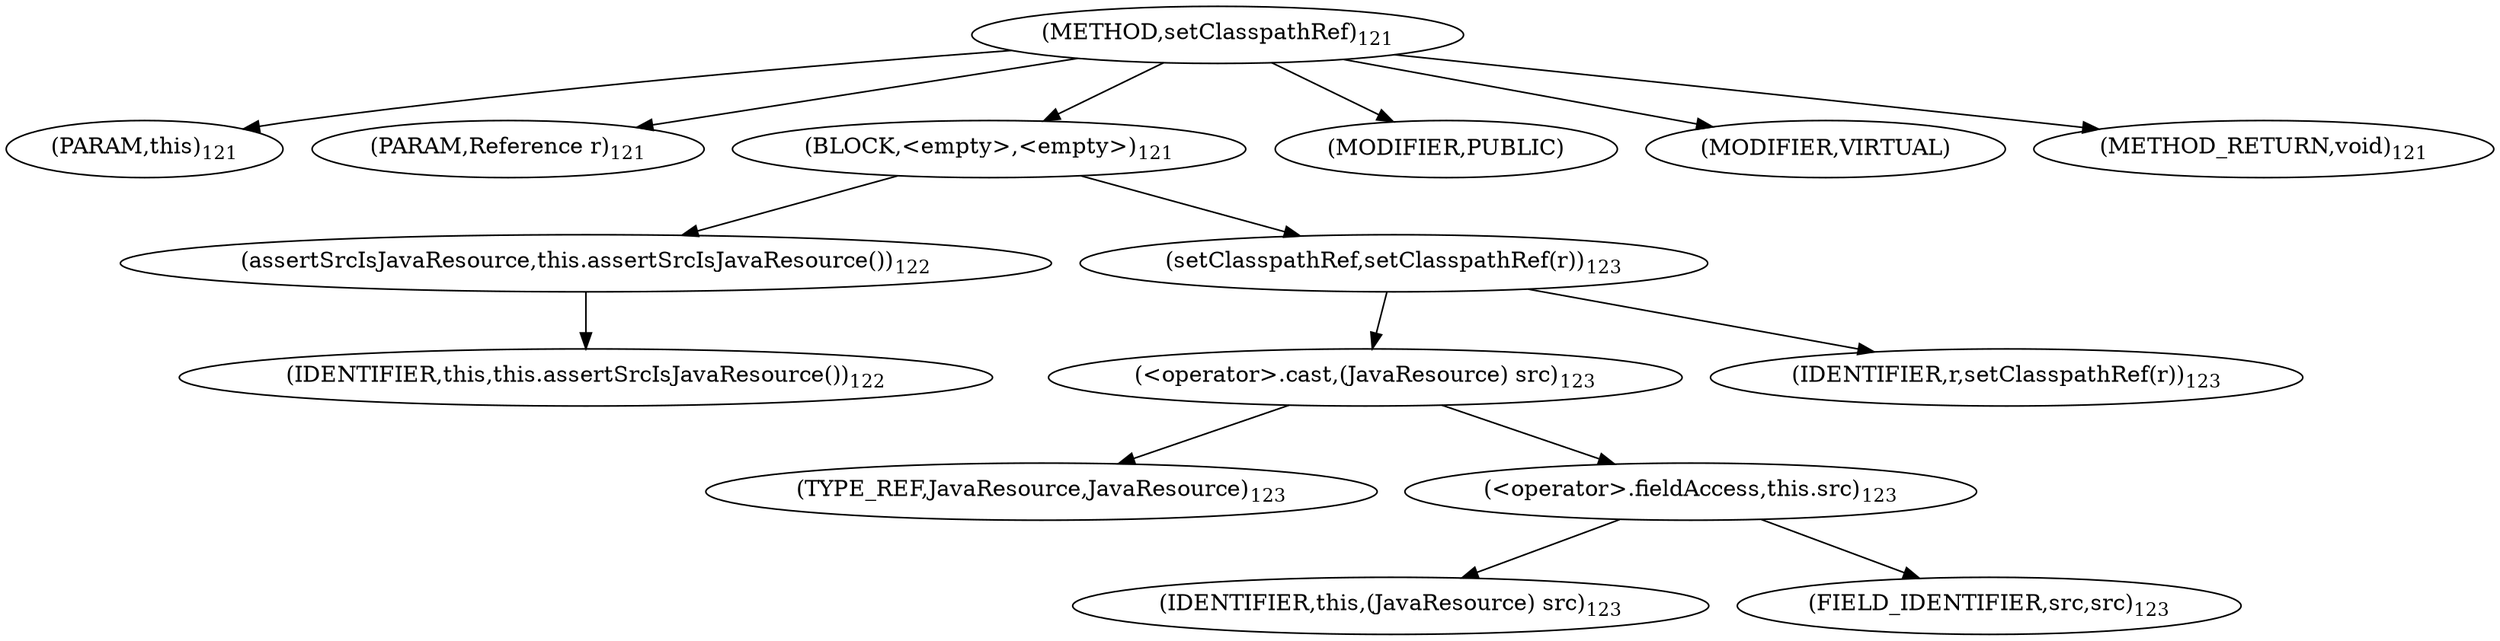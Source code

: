 digraph "setClasspathRef" {  
"124" [label = <(METHOD,setClasspathRef)<SUB>121</SUB>> ]
"14" [label = <(PARAM,this)<SUB>121</SUB>> ]
"125" [label = <(PARAM,Reference r)<SUB>121</SUB>> ]
"126" [label = <(BLOCK,&lt;empty&gt;,&lt;empty&gt;)<SUB>121</SUB>> ]
"127" [label = <(assertSrcIsJavaResource,this.assertSrcIsJavaResource())<SUB>122</SUB>> ]
"13" [label = <(IDENTIFIER,this,this.assertSrcIsJavaResource())<SUB>122</SUB>> ]
"128" [label = <(setClasspathRef,setClasspathRef(r))<SUB>123</SUB>> ]
"129" [label = <(&lt;operator&gt;.cast,(JavaResource) src)<SUB>123</SUB>> ]
"130" [label = <(TYPE_REF,JavaResource,JavaResource)<SUB>123</SUB>> ]
"131" [label = <(&lt;operator&gt;.fieldAccess,this.src)<SUB>123</SUB>> ]
"132" [label = <(IDENTIFIER,this,(JavaResource) src)<SUB>123</SUB>> ]
"133" [label = <(FIELD_IDENTIFIER,src,src)<SUB>123</SUB>> ]
"134" [label = <(IDENTIFIER,r,setClasspathRef(r))<SUB>123</SUB>> ]
"135" [label = <(MODIFIER,PUBLIC)> ]
"136" [label = <(MODIFIER,VIRTUAL)> ]
"137" [label = <(METHOD_RETURN,void)<SUB>121</SUB>> ]
  "124" -> "14" 
  "124" -> "125" 
  "124" -> "126" 
  "124" -> "135" 
  "124" -> "136" 
  "124" -> "137" 
  "126" -> "127" 
  "126" -> "128" 
  "127" -> "13" 
  "128" -> "129" 
  "128" -> "134" 
  "129" -> "130" 
  "129" -> "131" 
  "131" -> "132" 
  "131" -> "133" 
}
